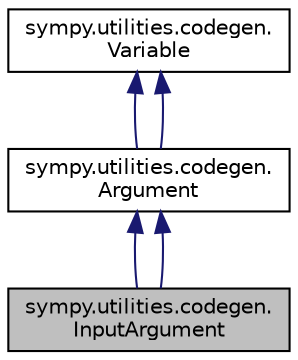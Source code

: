 digraph "sympy.utilities.codegen.InputArgument"
{
 // LATEX_PDF_SIZE
  edge [fontname="Helvetica",fontsize="10",labelfontname="Helvetica",labelfontsize="10"];
  node [fontname="Helvetica",fontsize="10",shape=record];
  Node1 [label="sympy.utilities.codegen.\lInputArgument",height=0.2,width=0.4,color="black", fillcolor="grey75", style="filled", fontcolor="black",tooltip=" "];
  Node2 -> Node1 [dir="back",color="midnightblue",fontsize="10",style="solid",fontname="Helvetica"];
  Node2 [label="sympy.utilities.codegen.\lArgument",height=0.2,width=0.4,color="black", fillcolor="white", style="filled",URL="$classsympy_1_1utilities_1_1codegen_1_1Argument.html",tooltip=" "];
  Node3 -> Node2 [dir="back",color="midnightblue",fontsize="10",style="solid",fontname="Helvetica"];
  Node3 [label="sympy.utilities.codegen.\lVariable",height=0.2,width=0.4,color="black", fillcolor="white", style="filled",URL="$classsympy_1_1utilities_1_1codegen_1_1Variable.html",tooltip=" "];
  Node3 -> Node2 [dir="back",color="midnightblue",fontsize="10",style="solid",fontname="Helvetica"];
  Node2 -> Node1 [dir="back",color="midnightblue",fontsize="10",style="solid",fontname="Helvetica"];
}
